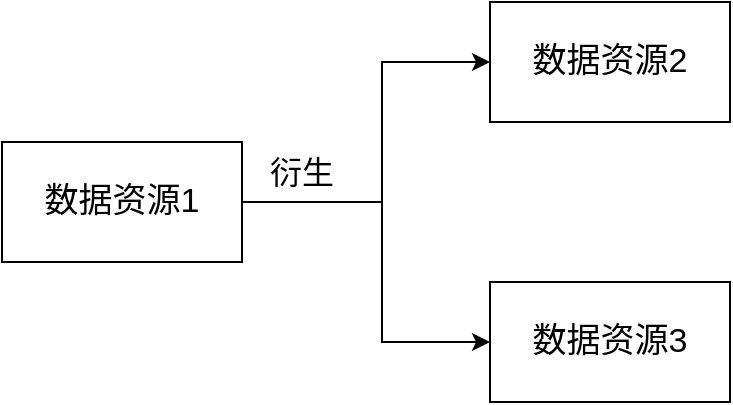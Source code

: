 <mxfile version="22.1.15" type="github">
  <diagram name="第 1 页" id="nzZpKoFnKAuAENzHCNeI">
    <mxGraphModel dx="1434" dy="794" grid="1" gridSize="10" guides="1" tooltips="1" connect="1" arrows="1" fold="1" page="1" pageScale="1" pageWidth="827" pageHeight="1169" math="0" shadow="0">
      <root>
        <mxCell id="0" />
        <mxCell id="1" parent="0" />
        <mxCell id="eQyv85sqnLJqyv6NOJLk-13" style="edgeStyle=orthogonalEdgeStyle;rounded=0;orthogonalLoop=1;jettySize=auto;html=1;exitX=1;exitY=0.5;exitDx=0;exitDy=0;entryX=0;entryY=0.5;entryDx=0;entryDy=0;" edge="1" parent="1" source="eQyv85sqnLJqyv6NOJLk-3" target="eQyv85sqnLJqyv6NOJLk-12">
          <mxGeometry relative="1" as="geometry">
            <Array as="points">
              <mxPoint x="300" y="540" />
              <mxPoint x="300" y="470" />
            </Array>
          </mxGeometry>
        </mxCell>
        <mxCell id="eQyv85sqnLJqyv6NOJLk-14" style="edgeStyle=orthogonalEdgeStyle;rounded=0;orthogonalLoop=1;jettySize=auto;html=1;exitX=1;exitY=0.5;exitDx=0;exitDy=0;entryX=0;entryY=0.5;entryDx=0;entryDy=0;" edge="1" parent="1" source="eQyv85sqnLJqyv6NOJLk-3" target="eQyv85sqnLJqyv6NOJLk-11">
          <mxGeometry relative="1" as="geometry">
            <Array as="points">
              <mxPoint x="300" y="540" />
              <mxPoint x="300" y="610" />
            </Array>
          </mxGeometry>
        </mxCell>
        <mxCell id="eQyv85sqnLJqyv6NOJLk-3" value="&lt;font style=&quot;font-size: 17px;&quot;&gt;数据资源1&lt;/font&gt;" style="rounded=0;whiteSpace=wrap;html=1;" vertex="1" parent="1">
          <mxGeometry x="110" y="510" width="120" height="60" as="geometry" />
        </mxCell>
        <mxCell id="eQyv85sqnLJqyv6NOJLk-11" value="&lt;font style=&quot;font-size: 17px;&quot;&gt;数据资源3&lt;/font&gt;" style="rounded=0;whiteSpace=wrap;html=1;" vertex="1" parent="1">
          <mxGeometry x="354" y="580" width="120" height="60" as="geometry" />
        </mxCell>
        <mxCell id="eQyv85sqnLJqyv6NOJLk-12" value="&lt;font style=&quot;font-size: 17px;&quot;&gt;数据资源2&lt;/font&gt;" style="rounded=0;whiteSpace=wrap;html=1;" vertex="1" parent="1">
          <mxGeometry x="354" y="440" width="120" height="60" as="geometry" />
        </mxCell>
        <mxCell id="eQyv85sqnLJqyv6NOJLk-15" value="&lt;font style=&quot;font-size: 16px;&quot;&gt;衍生&lt;/font&gt;" style="text;html=1;strokeColor=none;fillColor=none;align=center;verticalAlign=middle;whiteSpace=wrap;rounded=0;" vertex="1" parent="1">
          <mxGeometry x="230" y="510" width="60" height="30" as="geometry" />
        </mxCell>
      </root>
    </mxGraphModel>
  </diagram>
</mxfile>
